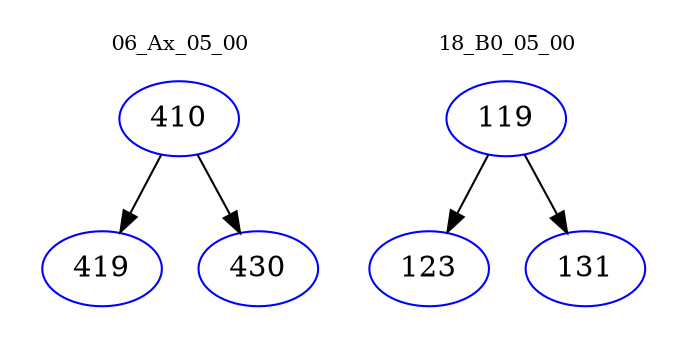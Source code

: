 digraph{
subgraph cluster_0 {
color = white
label = "06_Ax_05_00";
fontsize=10;
T0_410 [label="410", color="blue"]
T0_410 -> T0_419 [color="black"]
T0_419 [label="419", color="blue"]
T0_410 -> T0_430 [color="black"]
T0_430 [label="430", color="blue"]
}
subgraph cluster_1 {
color = white
label = "18_B0_05_00";
fontsize=10;
T1_119 [label="119", color="blue"]
T1_119 -> T1_123 [color="black"]
T1_123 [label="123", color="blue"]
T1_119 -> T1_131 [color="black"]
T1_131 [label="131", color="blue"]
}
}
